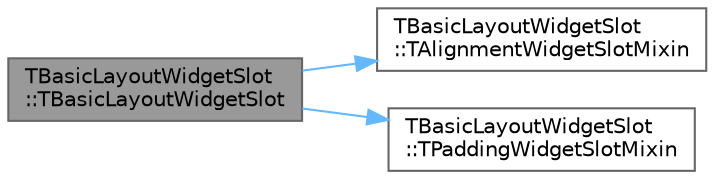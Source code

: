 digraph "TBasicLayoutWidgetSlot::TBasicLayoutWidgetSlot"
{
 // INTERACTIVE_SVG=YES
 // LATEX_PDF_SIZE
  bgcolor="transparent";
  edge [fontname=Helvetica,fontsize=10,labelfontname=Helvetica,labelfontsize=10];
  node [fontname=Helvetica,fontsize=10,shape=box,height=0.2,width=0.4];
  rankdir="LR";
  Node1 [id="Node000001",label="TBasicLayoutWidgetSlot\l::TBasicLayoutWidgetSlot",height=0.2,width=0.4,color="gray40", fillcolor="grey60", style="filled", fontcolor="black",tooltip=" "];
  Node1 -> Node2 [id="edge1_Node000001_Node000002",color="steelblue1",style="solid",tooltip=" "];
  Node2 [id="Node000002",label="TBasicLayoutWidgetSlot\l::TAlignmentWidgetSlotMixin",height=0.2,width=0.4,color="grey40", fillcolor="white", style="filled",URL="$d5/dda/classTBasicLayoutWidgetSlot.html#ac612e2bb0a6feffde7191aac1d3c4553",tooltip=" "];
  Node1 -> Node3 [id="edge2_Node000001_Node000003",color="steelblue1",style="solid",tooltip=" "];
  Node3 [id="Node000003",label="TBasicLayoutWidgetSlot\l::TPaddingWidgetSlotMixin",height=0.2,width=0.4,color="grey40", fillcolor="white", style="filled",URL="$d5/dda/classTBasicLayoutWidgetSlot.html#a7b2da92eb1c0b5e2f6e7d030f5587045",tooltip=" "];
}

